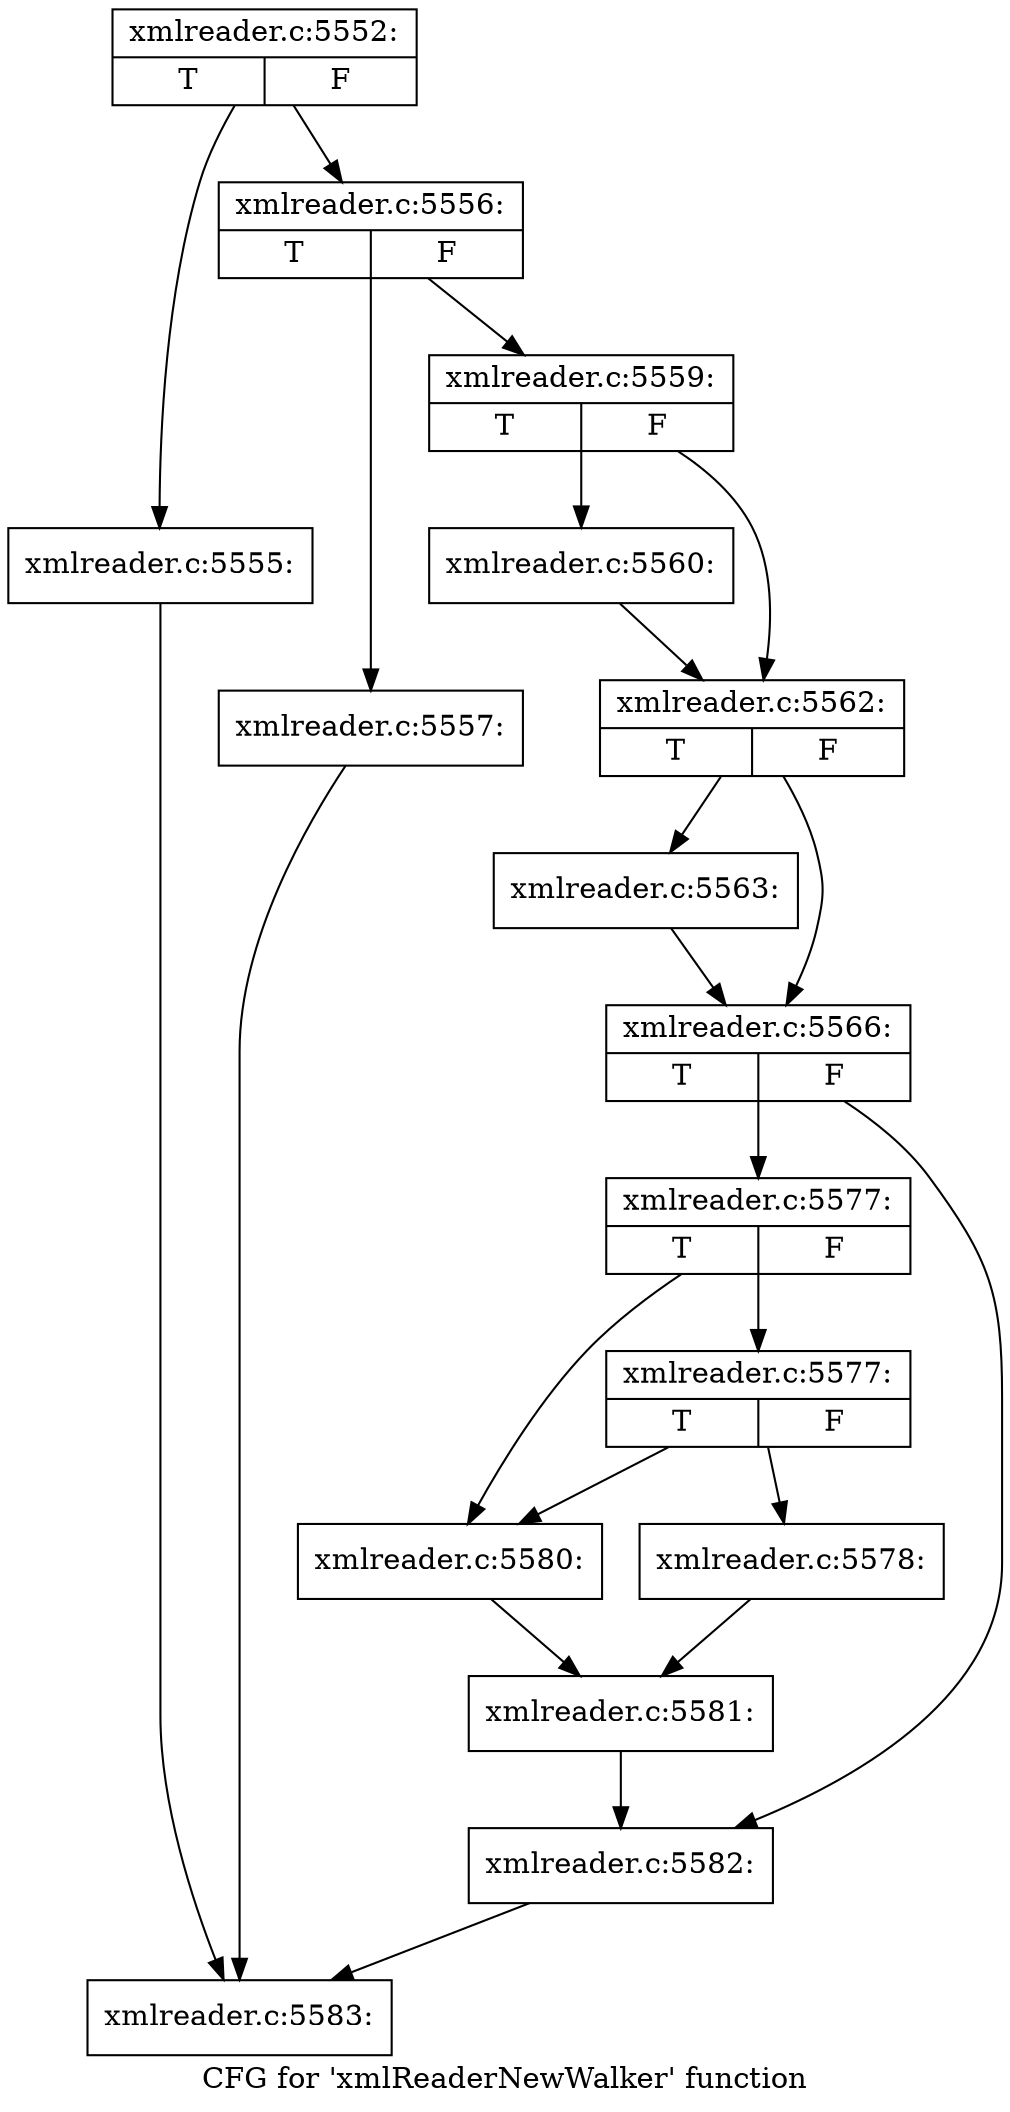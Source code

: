 digraph "CFG for 'xmlReaderNewWalker' function" {
	label="CFG for 'xmlReaderNewWalker' function";

	Node0x55e449511c40 [shape=record,label="{xmlreader.c:5552:|{<s0>T|<s1>F}}"];
	Node0x55e449511c40 -> Node0x55e44951af60;
	Node0x55e449511c40 -> Node0x55e44951afb0;
	Node0x55e44951af60 [shape=record,label="{xmlreader.c:5555:}"];
	Node0x55e44951af60 -> Node0x55e449513b20;
	Node0x55e44951afb0 [shape=record,label="{xmlreader.c:5556:|{<s0>T|<s1>F}}"];
	Node0x55e44951afb0 -> Node0x55e44951b3e0;
	Node0x55e44951afb0 -> Node0x55e44951b430;
	Node0x55e44951b3e0 [shape=record,label="{xmlreader.c:5557:}"];
	Node0x55e44951b3e0 -> Node0x55e449513b20;
	Node0x55e44951b430 [shape=record,label="{xmlreader.c:5559:|{<s0>T|<s1>F}}"];
	Node0x55e44951b430 -> Node0x55e44951b8f0;
	Node0x55e44951b430 -> Node0x55e44951b940;
	Node0x55e44951b8f0 [shape=record,label="{xmlreader.c:5560:}"];
	Node0x55e44951b8f0 -> Node0x55e44951b940;
	Node0x55e44951b940 [shape=record,label="{xmlreader.c:5562:|{<s0>T|<s1>F}}"];
	Node0x55e44951b940 -> Node0x55e44951c000;
	Node0x55e44951b940 -> Node0x55e44951c050;
	Node0x55e44951c000 [shape=record,label="{xmlreader.c:5563:}"];
	Node0x55e44951c000 -> Node0x55e44951c050;
	Node0x55e44951c050 [shape=record,label="{xmlreader.c:5566:|{<s0>T|<s1>F}}"];
	Node0x55e44951c050 -> Node0x55e44951dc10;
	Node0x55e44951c050 -> Node0x55e44951dc60;
	Node0x55e44951dc10 [shape=record,label="{xmlreader.c:5577:|{<s0>T|<s1>F}}"];
	Node0x55e44951dc10 -> Node0x55e44951e240;
	Node0x55e44951dc10 -> Node0x55e44951e1f0;
	Node0x55e44951e240 [shape=record,label="{xmlreader.c:5577:|{<s0>T|<s1>F}}"];
	Node0x55e44951e240 -> Node0x55e44951e150;
	Node0x55e44951e240 -> Node0x55e44951e1f0;
	Node0x55e44951e150 [shape=record,label="{xmlreader.c:5578:}"];
	Node0x55e44951e150 -> Node0x55e44951e1a0;
	Node0x55e44951e1f0 [shape=record,label="{xmlreader.c:5580:}"];
	Node0x55e44951e1f0 -> Node0x55e44951e1a0;
	Node0x55e44951e1a0 [shape=record,label="{xmlreader.c:5581:}"];
	Node0x55e44951e1a0 -> Node0x55e44951dc60;
	Node0x55e44951dc60 [shape=record,label="{xmlreader.c:5582:}"];
	Node0x55e44951dc60 -> Node0x55e449513b20;
	Node0x55e449513b20 [shape=record,label="{xmlreader.c:5583:}"];
}
